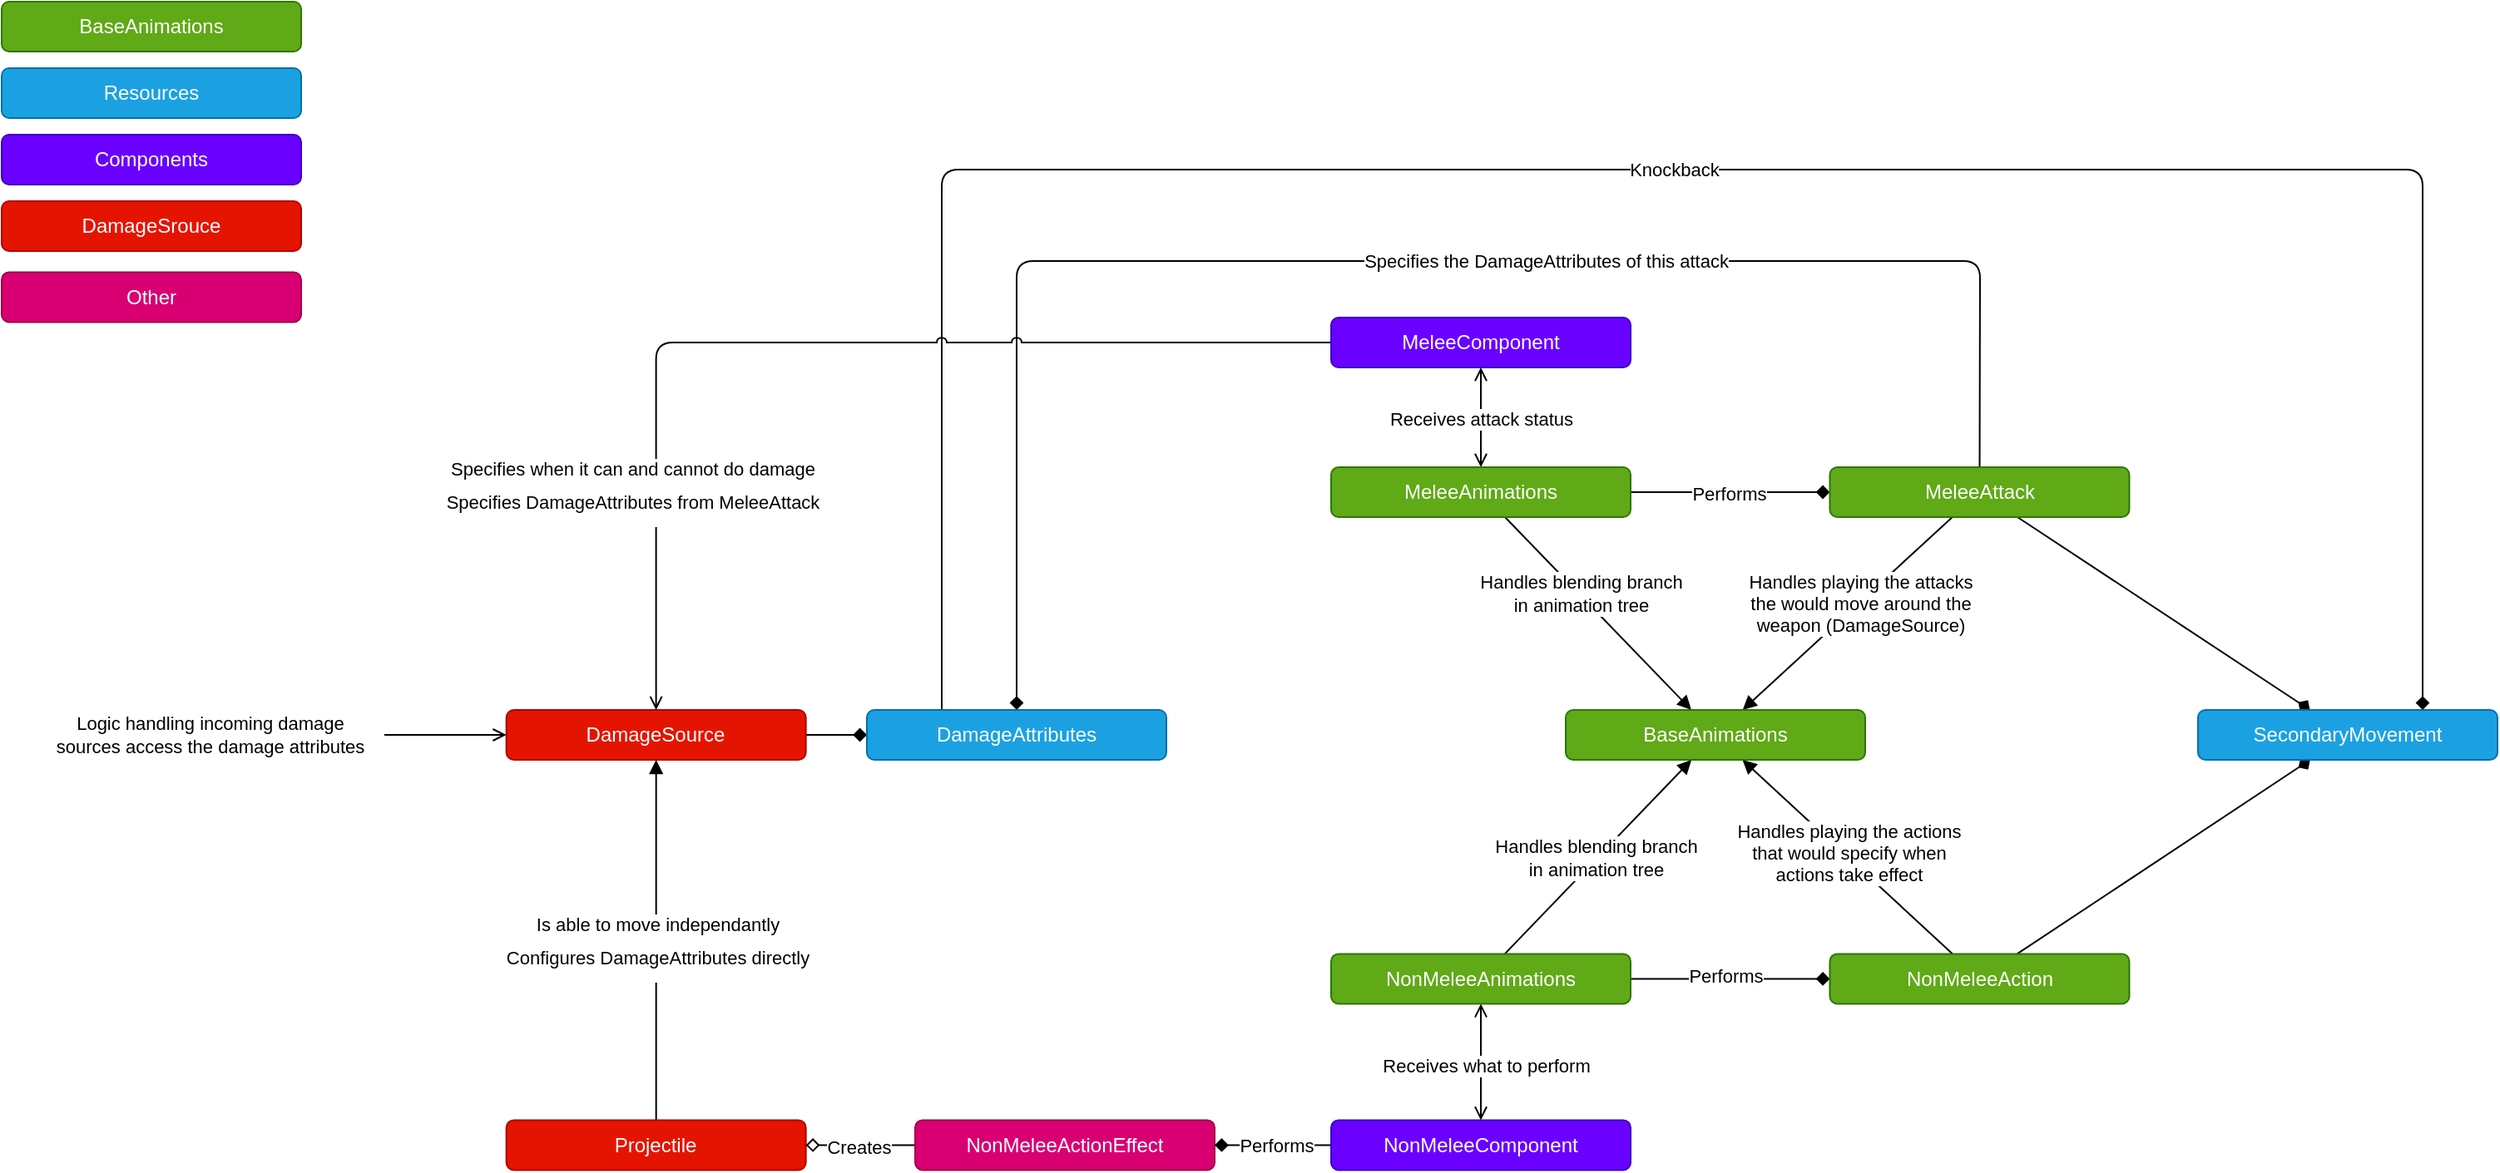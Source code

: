 <mxfile version="24.6.4" type="device">
  <diagram name="Page-1" id="8PMdhWGGEyfKpI_qBaPO">
    <mxGraphModel dx="1434" dy="870" grid="1" gridSize="10" guides="1" tooltips="1" connect="1" arrows="1" fold="1" page="1" pageScale="1" pageWidth="1600" pageHeight="900" math="0" shadow="0">
      <root>
        <mxCell id="0" />
        <mxCell id="1" parent="0" />
        <mxCell id="2le-LsOrdKh3sSlawplv-105" style="edgeStyle=none;shape=connector;rounded=1;orthogonalLoop=1;jettySize=auto;html=1;exitX=0.25;exitY=0;exitDx=0;exitDy=0;entryX=0.75;entryY=0;entryDx=0;entryDy=0;strokeColor=default;align=center;verticalAlign=middle;fontFamily=Helvetica;fontSize=11;fontColor=default;labelBackgroundColor=default;endArrow=diamond;endFill=1;curved=0;" parent="1" source="2le-LsOrdKh3sSlawplv-99" target="2le-LsOrdKh3sSlawplv-102" edge="1">
          <mxGeometry relative="1" as="geometry">
            <Array as="points">
              <mxPoint x="605" y="141" />
              <mxPoint x="1495" y="141" />
            </Array>
          </mxGeometry>
        </mxCell>
        <mxCell id="2le-LsOrdKh3sSlawplv-106" value="Knockback" style="edgeLabel;html=1;align=center;verticalAlign=middle;resizable=0;points=[];fontFamily=Helvetica;fontSize=11;fontColor=default;labelBackgroundColor=default;" parent="2le-LsOrdKh3sSlawplv-105" vertex="1" connectable="0">
          <mxGeometry x="-0.007" relative="1" as="geometry">
            <mxPoint as="offset" />
          </mxGeometry>
        </mxCell>
        <mxCell id="2le-LsOrdKh3sSlawplv-94" style="edgeStyle=none;shape=connector;rounded=1;orthogonalLoop=1;jettySize=auto;html=1;strokeColor=default;align=center;verticalAlign=middle;fontFamily=Helvetica;fontSize=11;fontColor=default;labelBackgroundColor=default;endArrow=diamond;endFill=1;entryX=0.5;entryY=0;entryDx=0;entryDy=0;curved=0;" parent="1" source="2le-LsOrdKh3sSlawplv-56" target="2le-LsOrdKh3sSlawplv-99" edge="1">
          <mxGeometry relative="1" as="geometry">
            <mxPoint x="1365.717" y="355" as="sourcePoint" />
            <mxPoint x="665" y="501.0" as="targetPoint" />
            <Array as="points">
              <mxPoint x="1229" y="196" />
              <mxPoint x="650" y="196" />
            </Array>
          </mxGeometry>
        </mxCell>
        <mxCell id="2le-LsOrdKh3sSlawplv-96" value="Specifies the DamageAttributes of this attack" style="edgeLabel;html=1;align=center;verticalAlign=middle;resizable=0;points=[];fontFamily=Helvetica;fontSize=11;fontColor=default;labelBackgroundColor=default;" parent="2le-LsOrdKh3sSlawplv-94" vertex="1" connectable="0">
          <mxGeometry x="0.209" y="1" relative="1" as="geometry">
            <mxPoint x="203" y="-1" as="offset" />
          </mxGeometry>
        </mxCell>
        <mxCell id="2le-LsOrdKh3sSlawplv-49" style="rounded=0;orthogonalLoop=1;jettySize=auto;html=1;endArrow=block;endFill=1;curved=0;" parent="1" source="2le-LsOrdKh3sSlawplv-47" target="2le-LsOrdKh3sSlawplv-48" edge="1">
          <mxGeometry relative="1" as="geometry" />
        </mxCell>
        <mxCell id="2le-LsOrdKh3sSlawplv-97" value="Is able to move independantly&lt;div style=&quot;line-height: 250%;&quot;&gt;Configures DamageAttributes directly&lt;/div&gt;" style="edgeLabel;html=1;align=center;verticalAlign=middle;resizable=0;points=[];fontFamily=Helvetica;fontSize=11;fontColor=default;labelBackgroundColor=default;" parent="2le-LsOrdKh3sSlawplv-49" vertex="1" connectable="0">
          <mxGeometry x="0.073" relative="1" as="geometry">
            <mxPoint y="13" as="offset" />
          </mxGeometry>
        </mxCell>
        <mxCell id="2le-LsOrdKh3sSlawplv-47" value="Projectile" style="rounded=1;whiteSpace=wrap;html=1;fillColor=#e51400;fontColor=#ffffff;strokeColor=#B20000;" parent="1" vertex="1">
          <mxGeometry x="343.33" y="712.71" width="180" height="30" as="geometry" />
        </mxCell>
        <mxCell id="2le-LsOrdKh3sSlawplv-90" style="edgeStyle=none;shape=connector;rounded=0;orthogonalLoop=1;jettySize=auto;html=1;strokeColor=default;align=center;verticalAlign=middle;fontFamily=Helvetica;fontSize=11;fontColor=default;labelBackgroundColor=default;endArrow=diamond;endFill=1;" parent="1" source="2le-LsOrdKh3sSlawplv-48" edge="1" target="2le-LsOrdKh3sSlawplv-99">
          <mxGeometry relative="1" as="geometry">
            <mxPoint x="580" y="481" as="targetPoint" />
          </mxGeometry>
        </mxCell>
        <mxCell id="2le-LsOrdKh3sSlawplv-48" value="DamageSource" style="rounded=1;whiteSpace=wrap;html=1;fillColor=#e51400;fontColor=#ffffff;strokeColor=#B20000;" parent="1" vertex="1">
          <mxGeometry x="343.33" y="466" width="180" height="30" as="geometry" />
        </mxCell>
        <mxCell id="2le-LsOrdKh3sSlawplv-51" style="rounded=0;orthogonalLoop=1;jettySize=auto;html=1;endArrow=diamond;endFill=0;" parent="1" source="2le-LsOrdKh3sSlawplv-50" target="2le-LsOrdKh3sSlawplv-47" edge="1">
          <mxGeometry relative="1" as="geometry" />
        </mxCell>
        <mxCell id="2le-LsOrdKh3sSlawplv-69" value="Creates" style="edgeLabel;html=1;align=center;verticalAlign=middle;resizable=0;points=[];fontFamily=Helvetica;fontSize=11;fontColor=default;labelBackgroundColor=default;" parent="2le-LsOrdKh3sSlawplv-51" vertex="1" connectable="0">
          <mxGeometry x="0.057" y="1" relative="1" as="geometry">
            <mxPoint as="offset" />
          </mxGeometry>
        </mxCell>
        <mxCell id="2le-LsOrdKh3sSlawplv-50" value="NonMeleeActionEffect" style="rounded=1;whiteSpace=wrap;html=1;fillColor=#d80073;strokeColor=#A50040;fontColor=#ffffff;" parent="1" vertex="1">
          <mxGeometry x="589" y="712.71" width="180" height="30" as="geometry" />
        </mxCell>
        <mxCell id="2le-LsOrdKh3sSlawplv-53" style="edgeStyle=none;shape=connector;rounded=0;orthogonalLoop=1;jettySize=auto;html=1;strokeColor=default;align=center;verticalAlign=middle;fontFamily=Helvetica;fontSize=11;fontColor=default;labelBackgroundColor=default;endArrow=diamond;endFill=1;" parent="1" source="2le-LsOrdKh3sSlawplv-52" target="2le-LsOrdKh3sSlawplv-50" edge="1">
          <mxGeometry relative="1" as="geometry" />
        </mxCell>
        <mxCell id="2le-LsOrdKh3sSlawplv-74" value="Performs" style="edgeLabel;html=1;align=center;verticalAlign=middle;resizable=0;points=[];fontFamily=Helvetica;fontSize=11;fontColor=default;labelBackgroundColor=default;" parent="2le-LsOrdKh3sSlawplv-53" vertex="1" connectable="0">
          <mxGeometry x="-0.043" relative="1" as="geometry">
            <mxPoint as="offset" />
          </mxGeometry>
        </mxCell>
        <mxCell id="2le-LsOrdKh3sSlawplv-60" style="edgeStyle=none;shape=connector;rounded=0;orthogonalLoop=1;jettySize=auto;html=1;strokeColor=default;align=center;verticalAlign=middle;fontFamily=Helvetica;fontSize=11;fontColor=default;labelBackgroundColor=default;endArrow=open;endFill=0;startArrow=open;startFill=0;" parent="1" source="2le-LsOrdKh3sSlawplv-52" target="2le-LsOrdKh3sSlawplv-57" edge="1">
          <mxGeometry relative="1" as="geometry" />
        </mxCell>
        <mxCell id="2le-LsOrdKh3sSlawplv-73" value="Receives what to perform" style="edgeLabel;html=1;align=center;verticalAlign=middle;resizable=0;points=[];fontFamily=Helvetica;fontSize=11;fontColor=default;labelBackgroundColor=default;" parent="2le-LsOrdKh3sSlawplv-60" vertex="1" connectable="0">
          <mxGeometry x="-0.067" y="-3" relative="1" as="geometry">
            <mxPoint as="offset" />
          </mxGeometry>
        </mxCell>
        <mxCell id="2le-LsOrdKh3sSlawplv-52" value="NonMeleeComponent" style="rounded=1;whiteSpace=wrap;html=1;fillColor=#6a00ff;fontColor=#ffffff;strokeColor=#3700CC;" parent="1" vertex="1">
          <mxGeometry x="839" y="712.71" width="180" height="30" as="geometry" />
        </mxCell>
        <mxCell id="2le-LsOrdKh3sSlawplv-67" style="edgeStyle=none;shape=connector;rounded=0;orthogonalLoop=1;jettySize=auto;html=1;strokeColor=default;align=center;verticalAlign=middle;fontFamily=Helvetica;fontSize=11;fontColor=default;labelBackgroundColor=default;endArrow=open;endFill=0;startArrow=open;startFill=0;" parent="1" source="2le-LsOrdKh3sSlawplv-54" target="2le-LsOrdKh3sSlawplv-55" edge="1">
          <mxGeometry relative="1" as="geometry" />
        </mxCell>
        <mxCell id="2le-LsOrdKh3sSlawplv-75" value="Receives attack status" style="edgeLabel;html=1;align=center;verticalAlign=middle;resizable=0;points=[];fontFamily=Helvetica;fontSize=11;fontColor=default;labelBackgroundColor=default;" parent="2le-LsOrdKh3sSlawplv-67" vertex="1" connectable="0">
          <mxGeometry x="0.1" y="-2" relative="1" as="geometry">
            <mxPoint x="2" y="-2" as="offset" />
          </mxGeometry>
        </mxCell>
        <mxCell id="2le-LsOrdKh3sSlawplv-76" style="edgeStyle=orthogonalEdgeStyle;shape=connector;rounded=1;orthogonalLoop=1;jettySize=auto;html=1;strokeColor=default;align=center;verticalAlign=middle;fontFamily=Helvetica;fontSize=11;fontColor=default;labelBackgroundColor=default;endArrow=open;endFill=0;curved=0;jumpStyle=arc;" parent="1" source="2le-LsOrdKh3sSlawplv-54" target="2le-LsOrdKh3sSlawplv-48" edge="1">
          <mxGeometry relative="1" as="geometry">
            <mxPoint x="439" y="245" as="targetPoint" />
          </mxGeometry>
        </mxCell>
        <mxCell id="2le-LsOrdKh3sSlawplv-77" value="Specifies when it can and cannot do damage&lt;div style=&quot;line-height: 250%;&quot;&gt;Specifies DamageAttributes from MeleeAttack&lt;/div&gt;" style="edgeLabel;html=1;align=center;verticalAlign=middle;resizable=0;points=[];fontFamily=Helvetica;fontSize=11;fontColor=default;labelBackgroundColor=default;" parent="2le-LsOrdKh3sSlawplv-76" vertex="1" connectable="0">
          <mxGeometry x="-0.381" y="-1" relative="1" as="geometry">
            <mxPoint x="-226" y="91" as="offset" />
          </mxGeometry>
        </mxCell>
        <mxCell id="2le-LsOrdKh3sSlawplv-54" value="MeleeComponent" style="rounded=1;whiteSpace=wrap;html=1;fillColor=#6a00ff;fontColor=#ffffff;strokeColor=#3700CC;" parent="1" vertex="1">
          <mxGeometry x="839" y="230" width="180" height="30" as="geometry" />
        </mxCell>
        <mxCell id="2le-LsOrdKh3sSlawplv-61" style="edgeStyle=none;shape=connector;rounded=0;orthogonalLoop=1;jettySize=auto;html=1;strokeColor=default;align=center;verticalAlign=middle;fontFamily=Helvetica;fontSize=11;fontColor=default;labelBackgroundColor=default;endArrow=diamond;endFill=1;" parent="1" source="2le-LsOrdKh3sSlawplv-55" target="2le-LsOrdKh3sSlawplv-56" edge="1">
          <mxGeometry relative="1" as="geometry" />
        </mxCell>
        <mxCell id="2le-LsOrdKh3sSlawplv-70" value="Text" style="edgeLabel;html=1;align=center;verticalAlign=middle;resizable=0;points=[];fontFamily=Helvetica;fontSize=11;fontColor=default;labelBackgroundColor=default;" parent="2le-LsOrdKh3sSlawplv-61" vertex="1" connectable="0">
          <mxGeometry x="-0.054" relative="1" as="geometry">
            <mxPoint as="offset" />
          </mxGeometry>
        </mxCell>
        <mxCell id="2le-LsOrdKh3sSlawplv-71" value="Performs" style="edgeLabel;html=1;align=center;verticalAlign=middle;resizable=0;points=[];fontFamily=Helvetica;fontSize=11;fontColor=default;labelBackgroundColor=default;" parent="2le-LsOrdKh3sSlawplv-61" vertex="1" connectable="0">
          <mxGeometry x="-0.017" y="-1" relative="1" as="geometry">
            <mxPoint as="offset" />
          </mxGeometry>
        </mxCell>
        <mxCell id="2le-LsOrdKh3sSlawplv-64" style="edgeStyle=none;shape=connector;rounded=0;orthogonalLoop=1;jettySize=auto;html=1;strokeColor=default;align=center;verticalAlign=middle;fontFamily=Helvetica;fontSize=11;fontColor=default;labelBackgroundColor=default;endArrow=block;endFill=1;" parent="1" source="2le-LsOrdKh3sSlawplv-55" target="2le-LsOrdKh3sSlawplv-62" edge="1">
          <mxGeometry relative="1" as="geometry" />
        </mxCell>
        <mxCell id="2le-LsOrdKh3sSlawplv-78" value="Handles blending branch&lt;div&gt;in animation tree&lt;/div&gt;" style="edgeLabel;html=1;align=center;verticalAlign=middle;resizable=0;points=[];fontFamily=Helvetica;fontSize=11;fontColor=default;labelBackgroundColor=default;" parent="2le-LsOrdKh3sSlawplv-64" vertex="1" connectable="0">
          <mxGeometry x="-0.214" relative="1" as="geometry">
            <mxPoint x="1" as="offset" />
          </mxGeometry>
        </mxCell>
        <mxCell id="2le-LsOrdKh3sSlawplv-55" value="MeleeAnimations" style="rounded=1;whiteSpace=wrap;html=1;fillColor=#60a917;fontColor=#ffffff;strokeColor=#2D7600;" parent="1" vertex="1">
          <mxGeometry x="839" y="320" width="180" height="30" as="geometry" />
        </mxCell>
        <mxCell id="2le-LsOrdKh3sSlawplv-65" style="edgeStyle=none;shape=connector;rounded=0;orthogonalLoop=1;jettySize=auto;html=1;strokeColor=default;align=center;verticalAlign=middle;fontFamily=Helvetica;fontSize=11;fontColor=default;labelBackgroundColor=default;endArrow=block;endFill=1;" parent="1" source="2le-LsOrdKh3sSlawplv-56" target="2le-LsOrdKh3sSlawplv-62" edge="1">
          <mxGeometry relative="1" as="geometry">
            <mxPoint x="1186.003" y="480" as="targetPoint" />
          </mxGeometry>
        </mxCell>
        <mxCell id="2le-LsOrdKh3sSlawplv-79" value="Handles playing the attacks&lt;div&gt;the would move around the&lt;/div&gt;&lt;div&gt;weapon (DamageSource)&lt;/div&gt;" style="edgeLabel;html=1;align=center;verticalAlign=middle;resizable=0;points=[];fontFamily=Helvetica;fontSize=11;fontColor=default;labelBackgroundColor=default;" parent="2le-LsOrdKh3sSlawplv-65" vertex="1" connectable="0">
          <mxGeometry x="-0.101" relative="1" as="geometry">
            <mxPoint x="1" as="offset" />
          </mxGeometry>
        </mxCell>
        <mxCell id="2le-LsOrdKh3sSlawplv-103" style="edgeStyle=none;shape=connector;rounded=0;orthogonalLoop=1;jettySize=auto;html=1;strokeColor=default;align=center;verticalAlign=middle;fontFamily=Helvetica;fontSize=11;fontColor=default;labelBackgroundColor=default;endArrow=diamond;endFill=1;" parent="1" source="2le-LsOrdKh3sSlawplv-56" target="2le-LsOrdKh3sSlawplv-102" edge="1">
          <mxGeometry relative="1" as="geometry" />
        </mxCell>
        <mxCell id="2le-LsOrdKh3sSlawplv-56" value="MeleeAttack" style="rounded=1;whiteSpace=wrap;html=1;fillColor=#60a917;fontColor=#ffffff;strokeColor=#2D7600;" parent="1" vertex="1">
          <mxGeometry x="1138.73" y="320" width="180" height="30" as="geometry" />
        </mxCell>
        <mxCell id="2le-LsOrdKh3sSlawplv-59" style="edgeStyle=none;shape=connector;rounded=0;orthogonalLoop=1;jettySize=auto;html=1;strokeColor=default;align=center;verticalAlign=middle;fontFamily=Helvetica;fontSize=11;fontColor=default;labelBackgroundColor=default;endArrow=diamond;endFill=1;" parent="1" source="2le-LsOrdKh3sSlawplv-57" target="2le-LsOrdKh3sSlawplv-58" edge="1">
          <mxGeometry relative="1" as="geometry" />
        </mxCell>
        <mxCell id="2le-LsOrdKh3sSlawplv-72" value="Performs" style="edgeLabel;html=1;align=center;verticalAlign=middle;resizable=0;points=[];fontFamily=Helvetica;fontSize=11;fontColor=default;labelBackgroundColor=default;" parent="2le-LsOrdKh3sSlawplv-59" vertex="1" connectable="0">
          <mxGeometry x="-0.054" y="2" relative="1" as="geometry">
            <mxPoint as="offset" />
          </mxGeometry>
        </mxCell>
        <mxCell id="2le-LsOrdKh3sSlawplv-63" style="edgeStyle=none;shape=connector;rounded=0;orthogonalLoop=1;jettySize=auto;html=1;strokeColor=default;align=center;verticalAlign=middle;fontFamily=Helvetica;fontSize=11;fontColor=default;labelBackgroundColor=default;endArrow=block;endFill=1;" parent="1" source="2le-LsOrdKh3sSlawplv-57" target="2le-LsOrdKh3sSlawplv-62" edge="1">
          <mxGeometry relative="1" as="geometry" />
        </mxCell>
        <mxCell id="2le-LsOrdKh3sSlawplv-80" value="Handles blending branch&lt;div&gt;in animation tree&lt;/div&gt;" style="edgeLabel;html=1;align=center;verticalAlign=middle;resizable=0;points=[];fontFamily=Helvetica;fontSize=11;fontColor=default;labelBackgroundColor=default;" parent="2le-LsOrdKh3sSlawplv-63" vertex="1" connectable="0">
          <mxGeometry x="-0.015" y="1" relative="1" as="geometry">
            <mxPoint as="offset" />
          </mxGeometry>
        </mxCell>
        <mxCell id="2le-LsOrdKh3sSlawplv-57" value="NonMeleeAnimations" style="rounded=1;whiteSpace=wrap;html=1;fillColor=#60a917;fontColor=#ffffff;strokeColor=#2D7600;" parent="1" vertex="1">
          <mxGeometry x="839" y="612.71" width="180" height="30" as="geometry" />
        </mxCell>
        <mxCell id="2le-LsOrdKh3sSlawplv-66" style="edgeStyle=none;shape=connector;rounded=0;orthogonalLoop=1;jettySize=auto;html=1;strokeColor=default;align=center;verticalAlign=middle;fontFamily=Helvetica;fontSize=11;fontColor=default;labelBackgroundColor=default;endArrow=block;endFill=1;" parent="1" source="2le-LsOrdKh3sSlawplv-58" target="2le-LsOrdKh3sSlawplv-62" edge="1">
          <mxGeometry relative="1" as="geometry">
            <mxPoint x="1186.69" y="510" as="targetPoint" />
          </mxGeometry>
        </mxCell>
        <mxCell id="2le-LsOrdKh3sSlawplv-81" value="Handles playing the actions&lt;div&gt;that would specify when&lt;/div&gt;&lt;div&gt;actions take effect&lt;/div&gt;" style="edgeLabel;html=1;align=center;verticalAlign=middle;resizable=0;points=[];fontFamily=Helvetica;fontSize=11;fontColor=default;labelBackgroundColor=default;" parent="2le-LsOrdKh3sSlawplv-66" vertex="1" connectable="0">
          <mxGeometry x="0.02" y="-2" relative="1" as="geometry">
            <mxPoint as="offset" />
          </mxGeometry>
        </mxCell>
        <mxCell id="2le-LsOrdKh3sSlawplv-104" style="edgeStyle=none;shape=connector;rounded=0;orthogonalLoop=1;jettySize=auto;html=1;strokeColor=default;align=center;verticalAlign=middle;fontFamily=Helvetica;fontSize=11;fontColor=default;labelBackgroundColor=default;endArrow=diamond;endFill=1;" parent="1" source="2le-LsOrdKh3sSlawplv-58" target="2le-LsOrdKh3sSlawplv-102" edge="1">
          <mxGeometry relative="1" as="geometry" />
        </mxCell>
        <mxCell id="2le-LsOrdKh3sSlawplv-58" value="NonMeleeAction" style="rounded=1;whiteSpace=wrap;html=1;fillColor=#60a917;fontColor=#ffffff;strokeColor=#2D7600;" parent="1" vertex="1">
          <mxGeometry x="1138.73" y="612.71" width="180" height="30" as="geometry" />
        </mxCell>
        <mxCell id="2le-LsOrdKh3sSlawplv-62" value="BaseAnimations" style="rounded=1;whiteSpace=wrap;html=1;fillColor=#60a917;fontColor=#ffffff;strokeColor=#2D7600;" parent="1" vertex="1">
          <mxGeometry x="980" y="466" width="180" height="30" as="geometry" />
        </mxCell>
        <mxCell id="2le-LsOrdKh3sSlawplv-99" value="DamageAttributes" style="rounded=1;whiteSpace=wrap;html=1;fillColor=#1ba1e2;fontColor=#ffffff;strokeColor=#006EAF;" parent="1" vertex="1">
          <mxGeometry x="560" y="466" width="180" height="30" as="geometry" />
        </mxCell>
        <mxCell id="2le-LsOrdKh3sSlawplv-101" style="edgeStyle=none;shape=connector;rounded=0;orthogonalLoop=1;jettySize=auto;html=1;strokeColor=default;align=center;verticalAlign=middle;fontFamily=Helvetica;fontSize=11;fontColor=default;labelBackgroundColor=default;endArrow=open;endFill=0;" parent="1" source="2le-LsOrdKh3sSlawplv-100" target="2le-LsOrdKh3sSlawplv-48" edge="1">
          <mxGeometry relative="1" as="geometry" />
        </mxCell>
        <mxCell id="2le-LsOrdKh3sSlawplv-100" value="Logic handling incoming damage&lt;div&gt;sources access the damage attributes&lt;/div&gt;" style="text;html=1;align=center;verticalAlign=middle;resizable=0;points=[];autosize=1;strokeColor=none;fillColor=none;fontFamily=Helvetica;fontSize=11;fontColor=default;labelBackgroundColor=default;" parent="1" vertex="1">
          <mxGeometry x="60" y="461" width="210" height="40" as="geometry" />
        </mxCell>
        <mxCell id="2le-LsOrdKh3sSlawplv-102" value="SecondaryMovement" style="rounded=1;whiteSpace=wrap;html=1;fillColor=#1ba1e2;fontColor=#ffffff;strokeColor=#006EAF;" parent="1" vertex="1">
          <mxGeometry x="1360" y="466" width="180" height="30" as="geometry" />
        </mxCell>
        <mxCell id="2le-LsOrdKh3sSlawplv-107" value="Resources" style="rounded=1;whiteSpace=wrap;html=1;fillColor=#1ba1e2;fontColor=#ffffff;strokeColor=#006EAF;" parent="1" vertex="1">
          <mxGeometry x="40" y="80" width="180" height="30" as="geometry" />
        </mxCell>
        <mxCell id="2le-LsOrdKh3sSlawplv-109" value="BaseAnimations" style="rounded=1;whiteSpace=wrap;html=1;fillColor=#60a917;fontColor=#ffffff;strokeColor=#2D7600;" parent="1" vertex="1">
          <mxGeometry x="40" y="40" width="180" height="30" as="geometry" />
        </mxCell>
        <mxCell id="2le-LsOrdKh3sSlawplv-112" value="Components" style="rounded=1;whiteSpace=wrap;html=1;fillColor=#6a00ff;fontColor=#ffffff;strokeColor=#3700CC;" parent="1" vertex="1">
          <mxGeometry x="40" y="120" width="180" height="30" as="geometry" />
        </mxCell>
        <mxCell id="2le-LsOrdKh3sSlawplv-113" value="DamageSrouce" style="rounded=1;whiteSpace=wrap;html=1;fillColor=#e51400;fontColor=#ffffff;strokeColor=#B20000;" parent="1" vertex="1">
          <mxGeometry x="40" y="160" width="180" height="30" as="geometry" />
        </mxCell>
        <mxCell id="2le-LsOrdKh3sSlawplv-115" value="Other" style="rounded=1;whiteSpace=wrap;html=1;fillColor=#d80073;strokeColor=#A50040;fontColor=#ffffff;" parent="1" vertex="1">
          <mxGeometry x="40" y="202.71" width="180" height="30" as="geometry" />
        </mxCell>
      </root>
    </mxGraphModel>
  </diagram>
</mxfile>
